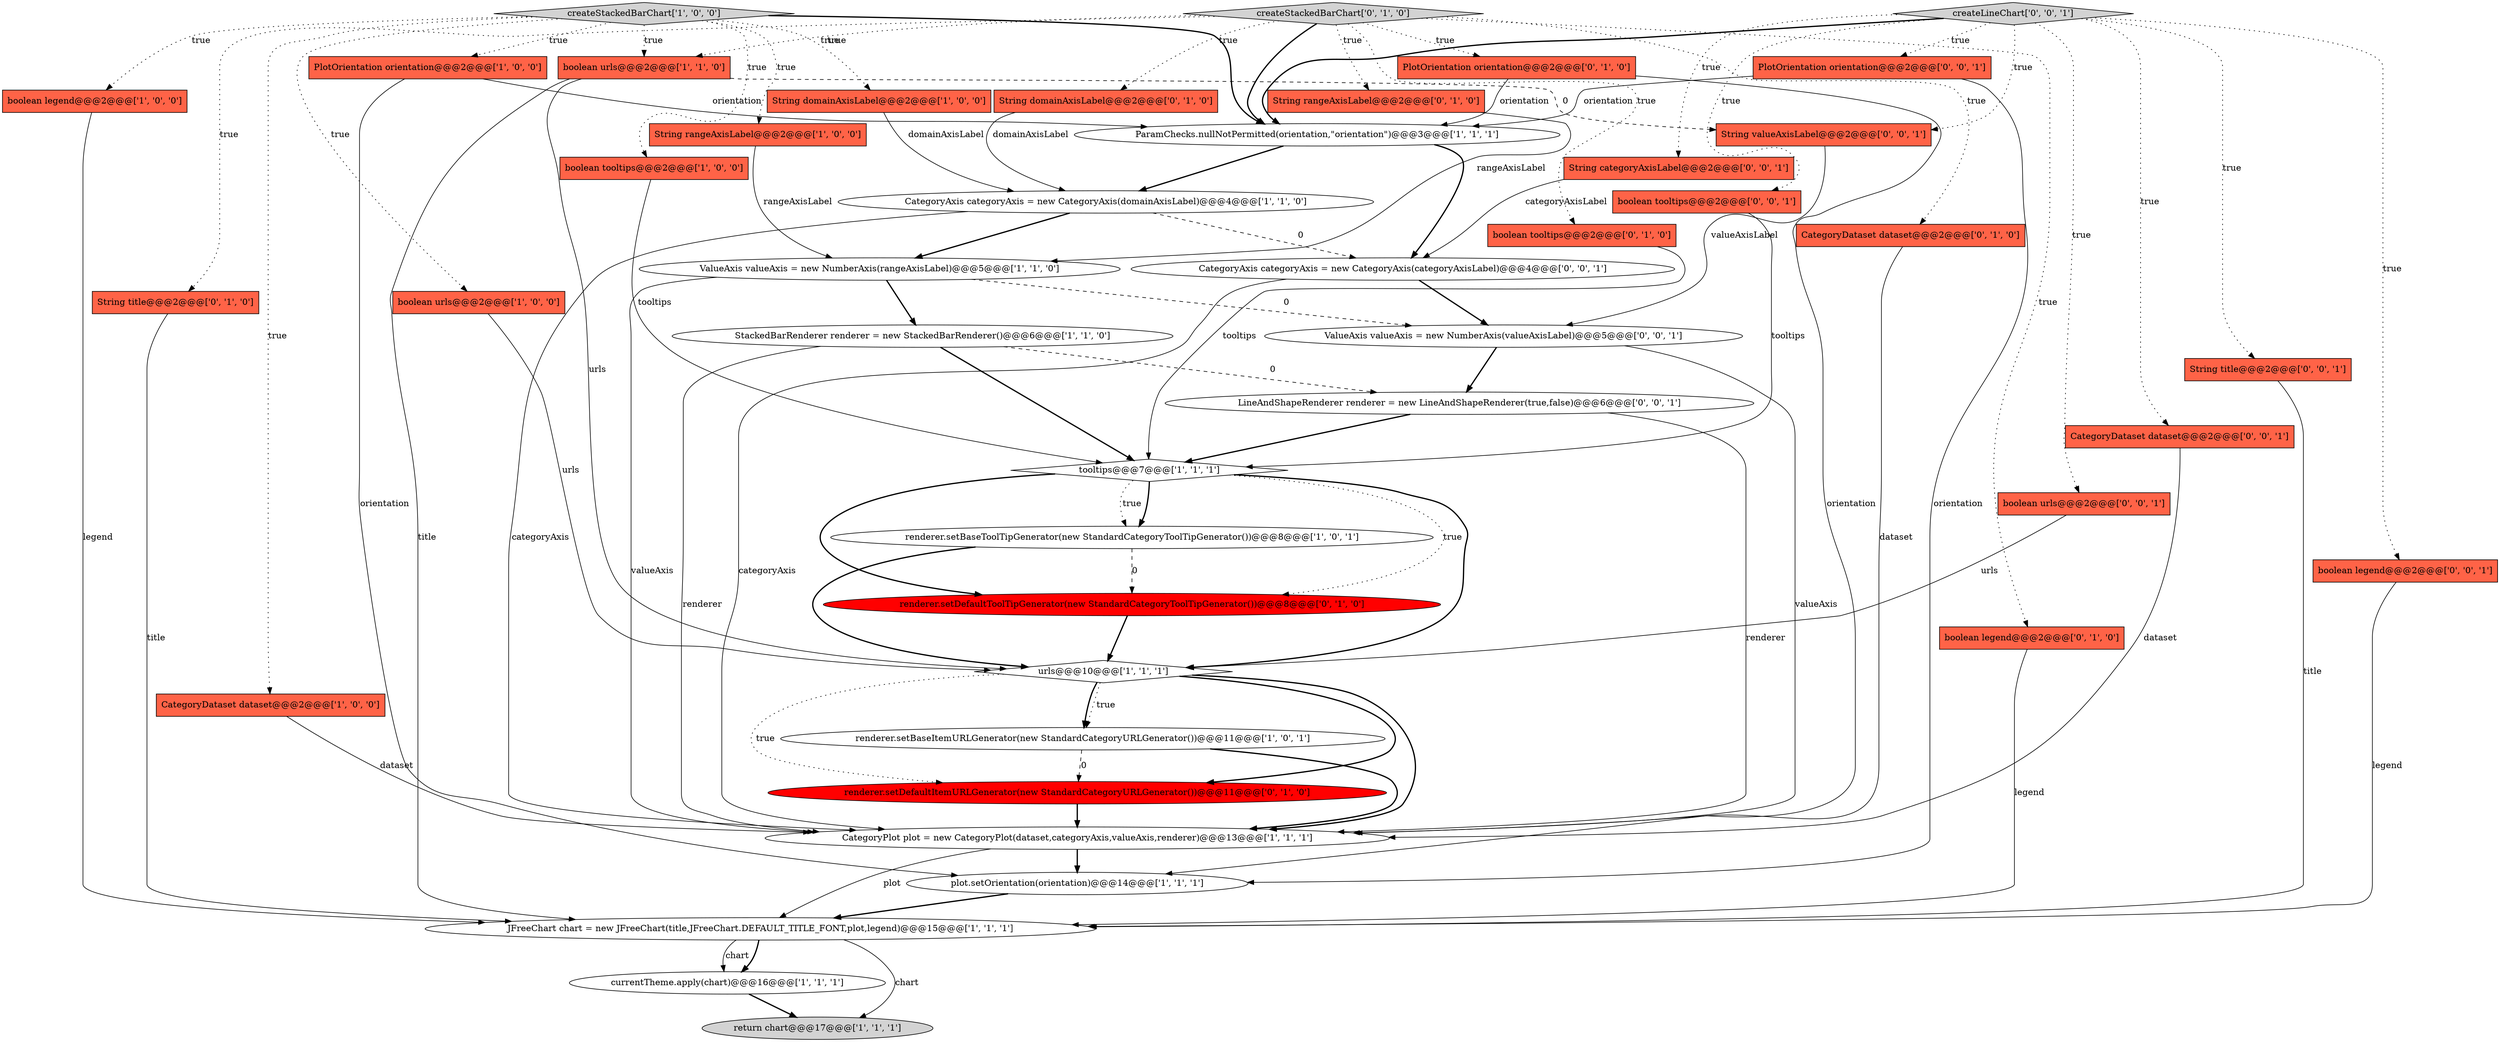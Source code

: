 digraph {
12 [style = filled, label = "urls@@@10@@@['1', '1', '1']", fillcolor = white, shape = diamond image = "AAA0AAABBB1BBB"];
21 [style = filled, label = "CategoryAxis categoryAxis = new CategoryAxis(domainAxisLabel)@@@4@@@['1', '1', '0']", fillcolor = white, shape = ellipse image = "AAA0AAABBB1BBB"];
28 [style = filled, label = "String rangeAxisLabel@@@2@@@['0', '1', '0']", fillcolor = tomato, shape = box image = "AAA0AAABBB2BBB"];
18 [style = filled, label = "return chart@@@17@@@['1', '1', '1']", fillcolor = lightgray, shape = ellipse image = "AAA0AAABBB1BBB"];
27 [style = filled, label = "CategoryDataset dataset@@@2@@@['0', '1', '0']", fillcolor = tomato, shape = box image = "AAA0AAABBB2BBB"];
4 [style = filled, label = "ParamChecks.nullNotPermitted(orientation,\"orientation\")@@@3@@@['1', '1', '1']", fillcolor = white, shape = ellipse image = "AAA0AAABBB1BBB"];
3 [style = filled, label = "currentTheme.apply(chart)@@@16@@@['1', '1', '1']", fillcolor = white, shape = ellipse image = "AAA0AAABBB1BBB"];
29 [style = filled, label = "String domainAxisLabel@@@2@@@['0', '1', '0']", fillcolor = tomato, shape = box image = "AAA0AAABBB2BBB"];
0 [style = filled, label = "boolean legend@@@2@@@['1', '0', '0']", fillcolor = tomato, shape = box image = "AAA0AAABBB1BBB"];
16 [style = filled, label = "String domainAxisLabel@@@2@@@['1', '0', '0']", fillcolor = tomato, shape = box image = "AAA0AAABBB1BBB"];
25 [style = filled, label = "createStackedBarChart['0', '1', '0']", fillcolor = lightgray, shape = diamond image = "AAA0AAABBB2BBB"];
23 [style = filled, label = "renderer.setDefaultItemURLGenerator(new StandardCategoryURLGenerator())@@@11@@@['0', '1', '0']", fillcolor = red, shape = ellipse image = "AAA1AAABBB2BBB"];
5 [style = filled, label = "renderer.setBaseToolTipGenerator(new StandardCategoryToolTipGenerator())@@@8@@@['1', '0', '1']", fillcolor = white, shape = ellipse image = "AAA0AAABBB1BBB"];
31 [style = filled, label = "renderer.setDefaultToolTipGenerator(new StandardCategoryToolTipGenerator())@@@8@@@['0', '1', '0']", fillcolor = red, shape = ellipse image = "AAA1AAABBB2BBB"];
41 [style = filled, label = "String valueAxisLabel@@@2@@@['0', '0', '1']", fillcolor = tomato, shape = box image = "AAA0AAABBB3BBB"];
2 [style = filled, label = "renderer.setBaseItemURLGenerator(new StandardCategoryURLGenerator())@@@11@@@['1', '0', '1']", fillcolor = white, shape = ellipse image = "AAA0AAABBB1BBB"];
32 [style = filled, label = "PlotOrientation orientation@@@2@@@['0', '0', '1']", fillcolor = tomato, shape = box image = "AAA0AAABBB3BBB"];
14 [style = filled, label = "plot.setOrientation(orientation)@@@14@@@['1', '1', '1']", fillcolor = white, shape = ellipse image = "AAA0AAABBB1BBB"];
42 [style = filled, label = "CategoryAxis categoryAxis = new CategoryAxis(categoryAxisLabel)@@@4@@@['0', '0', '1']", fillcolor = white, shape = ellipse image = "AAA0AAABBB3BBB"];
1 [style = filled, label = "boolean tooltips@@@2@@@['1', '0', '0']", fillcolor = tomato, shape = box image = "AAA0AAABBB1BBB"];
26 [style = filled, label = "String title@@@2@@@['0', '1', '0']", fillcolor = tomato, shape = box image = "AAA0AAABBB2BBB"];
38 [style = filled, label = "LineAndShapeRenderer renderer = new LineAndShapeRenderer(true,false)@@@6@@@['0', '0', '1']", fillcolor = white, shape = ellipse image = "AAA0AAABBB3BBB"];
39 [style = filled, label = "String title@@@2@@@['0', '0', '1']", fillcolor = tomato, shape = box image = "AAA0AAABBB3BBB"];
9 [style = filled, label = "PlotOrientation orientation@@@2@@@['1', '0', '0']", fillcolor = tomato, shape = box image = "AAA0AAABBB1BBB"];
35 [style = filled, label = "CategoryDataset dataset@@@2@@@['0', '0', '1']", fillcolor = tomato, shape = box image = "AAA0AAABBB3BBB"];
7 [style = filled, label = "tooltips@@@7@@@['1', '1', '1']", fillcolor = white, shape = diamond image = "AAA0AAABBB1BBB"];
37 [style = filled, label = "createLineChart['0', '0', '1']", fillcolor = lightgray, shape = diamond image = "AAA0AAABBB3BBB"];
8 [style = filled, label = "CategoryDataset dataset@@@2@@@['1', '0', '0']", fillcolor = tomato, shape = box image = "AAA0AAABBB1BBB"];
13 [style = filled, label = "CategoryPlot plot = new CategoryPlot(dataset,categoryAxis,valueAxis,renderer)@@@13@@@['1', '1', '1']", fillcolor = white, shape = ellipse image = "AAA0AAABBB1BBB"];
20 [style = filled, label = "createStackedBarChart['1', '0', '0']", fillcolor = lightgray, shape = diamond image = "AAA0AAABBB1BBB"];
17 [style = filled, label = "String rangeAxisLabel@@@2@@@['1', '0', '0']", fillcolor = tomato, shape = box image = "AAA0AAABBB1BBB"];
40 [style = filled, label = "String categoryAxisLabel@@@2@@@['0', '0', '1']", fillcolor = tomato, shape = box image = "AAA0AAABBB3BBB"];
34 [style = filled, label = "boolean urls@@@2@@@['0', '0', '1']", fillcolor = tomato, shape = box image = "AAA0AAABBB3BBB"];
10 [style = filled, label = "ValueAxis valueAxis = new NumberAxis(rangeAxisLabel)@@@5@@@['1', '1', '0']", fillcolor = white, shape = ellipse image = "AAA0AAABBB1BBB"];
11 [style = filled, label = "StackedBarRenderer renderer = new StackedBarRenderer()@@@6@@@['1', '1', '0']", fillcolor = white, shape = ellipse image = "AAA0AAABBB1BBB"];
15 [style = filled, label = "boolean urls@@@2@@@['1', '0', '0']", fillcolor = tomato, shape = box image = "AAA0AAABBB1BBB"];
33 [style = filled, label = "boolean legend@@@2@@@['0', '0', '1']", fillcolor = tomato, shape = box image = "AAA0AAABBB3BBB"];
43 [style = filled, label = "ValueAxis valueAxis = new NumberAxis(valueAxisLabel)@@@5@@@['0', '0', '1']", fillcolor = white, shape = ellipse image = "AAA0AAABBB3BBB"];
22 [style = filled, label = "PlotOrientation orientation@@@2@@@['0', '1', '0']", fillcolor = tomato, shape = box image = "AAA0AAABBB2BBB"];
19 [style = filled, label = "boolean urls@@@2@@@['1', '1', '0']", fillcolor = tomato, shape = box image = "AAA0AAABBB1BBB"];
36 [style = filled, label = "boolean tooltips@@@2@@@['0', '0', '1']", fillcolor = tomato, shape = box image = "AAA0AAABBB3BBB"];
30 [style = filled, label = "boolean legend@@@2@@@['0', '1', '0']", fillcolor = tomato, shape = box image = "AAA0AAABBB2BBB"];
24 [style = filled, label = "boolean tooltips@@@2@@@['0', '1', '0']", fillcolor = tomato, shape = box image = "AAA0AAABBB2BBB"];
6 [style = filled, label = "JFreeChart chart = new JFreeChart(title,JFreeChart.DEFAULT_TITLE_FONT,plot,legend)@@@15@@@['1', '1', '1']", fillcolor = white, shape = ellipse image = "AAA0AAABBB1BBB"];
6->3 [style = bold, label=""];
21->10 [style = bold, label=""];
26->6 [style = solid, label="title"];
20->0 [style = dotted, label="true"];
25->28 [style = dotted, label="true"];
7->31 [style = bold, label=""];
25->29 [style = dotted, label="true"];
32->14 [style = solid, label="orientation"];
3->18 [style = bold, label=""];
6->3 [style = solid, label="chart"];
12->2 [style = bold, label=""];
23->13 [style = bold, label=""];
17->10 [style = solid, label="rangeAxisLabel"];
38->7 [style = bold, label=""];
16->21 [style = solid, label="domainAxisLabel"];
37->36 [style = dotted, label="true"];
25->19 [style = dotted, label="true"];
13->14 [style = bold, label=""];
20->15 [style = dotted, label="true"];
10->11 [style = bold, label=""];
19->12 [style = solid, label="urls"];
12->23 [style = dotted, label="true"];
12->2 [style = dotted, label="true"];
4->21 [style = bold, label=""];
36->7 [style = solid, label="tooltips"];
33->6 [style = solid, label="legend"];
9->4 [style = solid, label="orientation"];
7->5 [style = bold, label=""];
37->41 [style = dotted, label="true"];
10->43 [style = dashed, label="0"];
27->13 [style = solid, label="dataset"];
1->7 [style = solid, label="tooltips"];
14->6 [style = bold, label=""];
25->26 [style = dotted, label="true"];
42->13 [style = solid, label="categoryAxis"];
2->23 [style = dashed, label="0"];
0->6 [style = solid, label="legend"];
29->21 [style = solid, label="domainAxisLabel"];
20->9 [style = dotted, label="true"];
20->17 [style = dotted, label="true"];
13->6 [style = solid, label="plot"];
7->31 [style = dotted, label="true"];
25->24 [style = dotted, label="true"];
39->6 [style = solid, label="title"];
31->12 [style = bold, label=""];
21->42 [style = dashed, label="0"];
19->41 [style = dashed, label="0"];
7->5 [style = dotted, label="true"];
6->18 [style = solid, label="chart"];
12->13 [style = bold, label=""];
37->35 [style = dotted, label="true"];
43->38 [style = bold, label=""];
32->4 [style = solid, label="orientation"];
20->1 [style = dotted, label="true"];
30->6 [style = solid, label="legend"];
37->32 [style = dotted, label="true"];
43->13 [style = solid, label="valueAxis"];
5->31 [style = dashed, label="0"];
19->6 [style = solid, label="title"];
20->19 [style = dotted, label="true"];
22->14 [style = solid, label="orientation"];
37->34 [style = dotted, label="true"];
34->12 [style = solid, label="urls"];
21->13 [style = solid, label="categoryAxis"];
37->33 [style = dotted, label="true"];
28->10 [style = solid, label="rangeAxisLabel"];
42->43 [style = bold, label=""];
7->12 [style = bold, label=""];
40->42 [style = solid, label="categoryAxisLabel"];
20->8 [style = dotted, label="true"];
8->13 [style = solid, label="dataset"];
4->42 [style = bold, label=""];
25->4 [style = bold, label=""];
15->12 [style = solid, label="urls"];
35->13 [style = solid, label="dataset"];
37->4 [style = bold, label=""];
20->4 [style = bold, label=""];
2->13 [style = bold, label=""];
11->38 [style = dashed, label="0"];
38->13 [style = solid, label="renderer"];
5->12 [style = bold, label=""];
37->39 [style = dotted, label="true"];
9->14 [style = solid, label="orientation"];
25->22 [style = dotted, label="true"];
22->4 [style = solid, label="orientation"];
12->23 [style = bold, label=""];
41->43 [style = solid, label="valueAxisLabel"];
11->13 [style = solid, label="renderer"];
37->40 [style = dotted, label="true"];
25->27 [style = dotted, label="true"];
25->30 [style = dotted, label="true"];
24->7 [style = solid, label="tooltips"];
11->7 [style = bold, label=""];
20->16 [style = dotted, label="true"];
10->13 [style = solid, label="valueAxis"];
}
